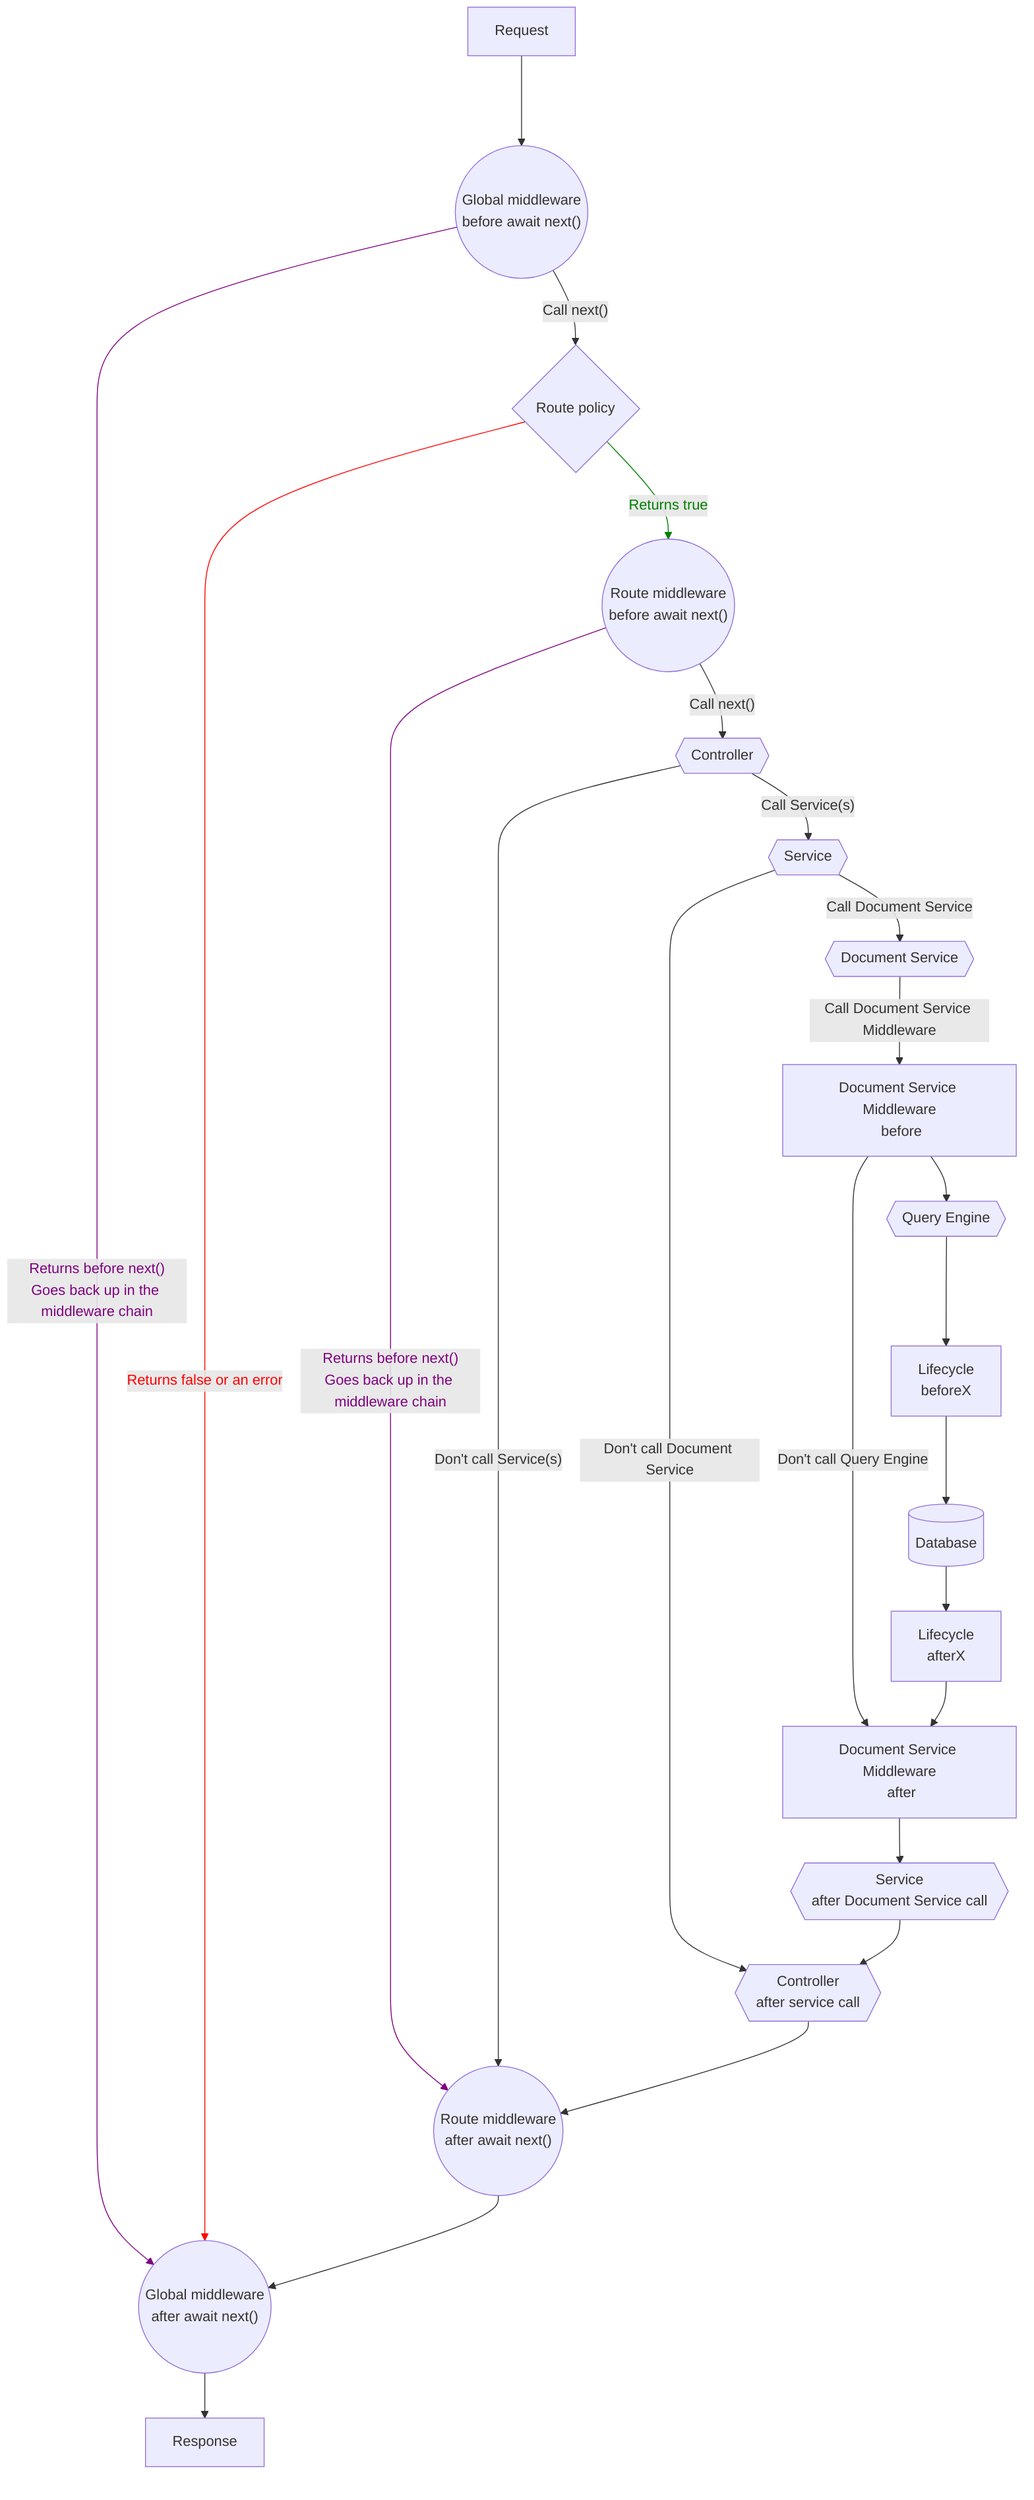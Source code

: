 graph TB
  request[Request] ---> globalMiddlewareA(("Global middleware<br/>before await next()"))
  globalMiddlewareA --"Call next()"--> routePolicy{Route policy}
  globalMiddlewareA --"Returns before next()<br>Goes back up in the middleware chain"-->globalMiddlewareB
  routePolicy --Returns true--> routeMiddlewareA(("Route middleware<br/>before await next()"))
  routePolicy --Returns false or an error-->globalMiddlewareB
  routeMiddlewareA --"Returns before next()<br>Goes back up in the middleware chain"-->routeMiddlewareB
  routeMiddlewareA --"Call next()"--> controllerA{{Controller}}
  controllerA --"Call Service(s)"--> serviceA{{Service}}
  controllerA --"Don't call Service(s)" --> routeMiddlewareB
  serviceA --"Call Document Service" --> documentService{{Document Service}}
  serviceA --"Don't call Document Service" --> controllerB
  documentService --"Call Document Service Middleware"--> dsMiddlewareBefore{{Document Service Middleware}}
  dsMiddlewareBefore["Document Service Middleware<br/> before"]
  dsMiddlewareBefore --> queryEngine
  dsMiddlewareBefore --"Don't call Query Engine" --> dsMiddlewareAfter
  queryEngine{{"Query Engine"}} --> lifecyclesBefore["Lifecycle<br/> beforeX"] 
  lifecyclesBefore --> database[(Database)]
  database --> lifecyclesAfter["Lifecycle<br/> afterX"]
  lifecyclesAfter --> dsMiddlewareAfter["Document Service Middleware<br/> after"]
  dsMiddlewareAfter --> serviceB{{"Service<br/>after Document Service call"}}
  serviceB --> controllerB{{"Controller<br/>after service call"}}
  controllerB --> routeMiddlewareB(("Route middleware<br/>after await next()"))
  routeMiddlewareB --> globalMiddlewareB(("Global middleware<br/>after await next()"))
  globalMiddlewareB --> response[Response]
  linkStyle 3 stroke:green,color:green
  linkStyle 4 stroke:red,color:red
  linkStyle 2 stroke:purple,color:purple
  linkStyle 5 stroke:purple,color:purple
  click request "/cms/backend-customization/requests-responses"
  click globalMiddlewareA "/cms/backend-customization/middlewares"
  click globalMiddlewareB "/cms/backend-customization/middlewares"
  click routePolicy "/cms/backend-customization/routes"
  click routeMiddlewareA "/cms/backend-customization/routes"
  click routeMiddlewareB "/cms/backend-customization/routes"
  click controllerA "/cms/backend-customization/controllers"
  click controllerB "/cms/backend-customization/controllers"
  click serviceA "/cms/backend-customization/services"
  click serviceB "/cms/backend-customization/services"
  click documentService "/cms/api/document-service"
  click lifecyclesBefore "/cms/backend-customization/models#lifecycle-hooks"
  click queryEngine "/cms/api/query-engine/"
  click lifecyclesAfter "/cms/backend-customization/models#lifecycle-hooks"
  click response "/cms/backend-customization/requests-responses"
  click queryEngine "/cms/api/query-engine"
  click dsMiddlewareBefore "/cms/api/document-service/middlewares"
  click dsMiddlewareAfter "/cms/api/document-service/middlewares"